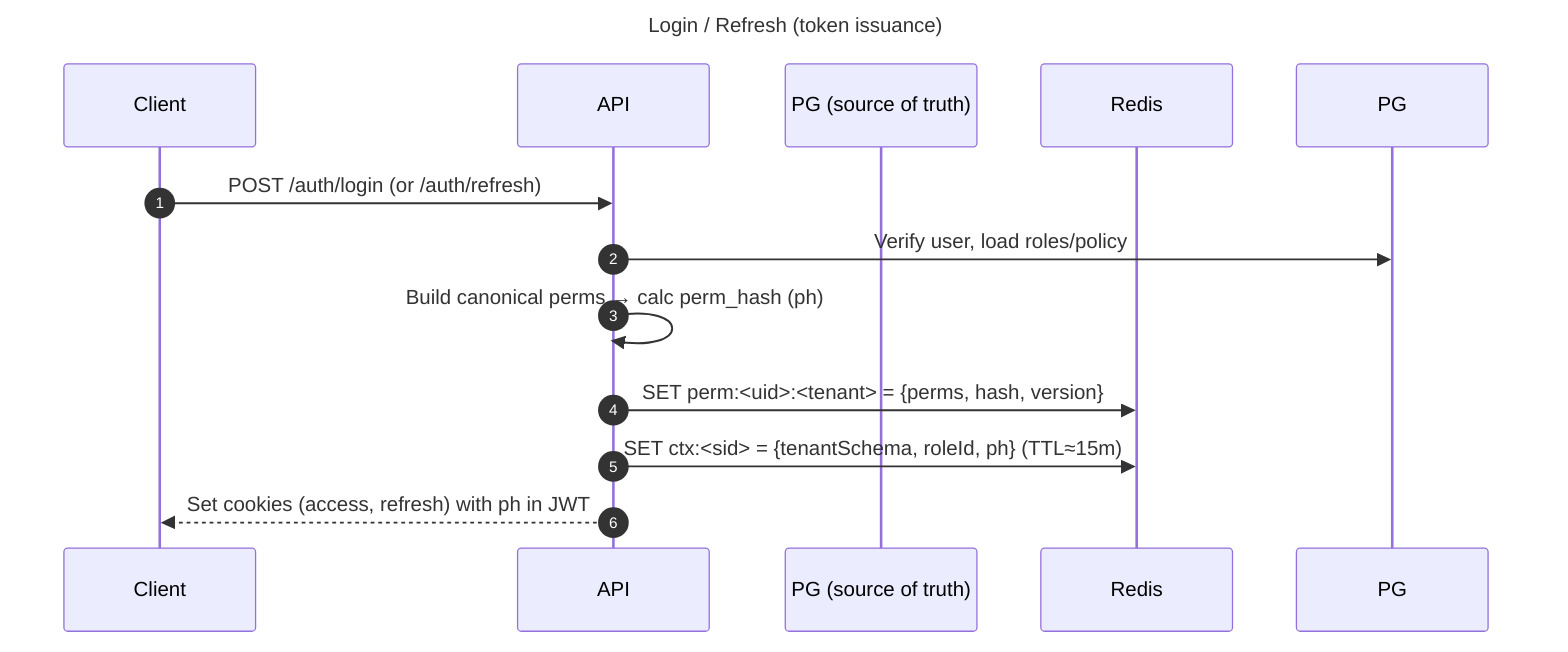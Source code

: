 sequenceDiagram
    autonumber
    title Login / Refresh (token issuance)
    participant Client
    participant API
    participant Postgres as PG (source of truth)
    participant Redis

    Client->>API: POST /auth/login (or /auth/refresh)
    API->>PG: Verify user, load roles/policy
    API->>API: Build canonical perms → calc perm_hash (ph)
    API->>Redis: SET perm:<uid>:<tenant> = {perms, hash, version}
    API->>Redis: SET ctx:<sid> = {tenantSchema, roleId, ph} (TTL≈15m)
    API-->>Client: Set cookies (access, refresh) with ph in JWT